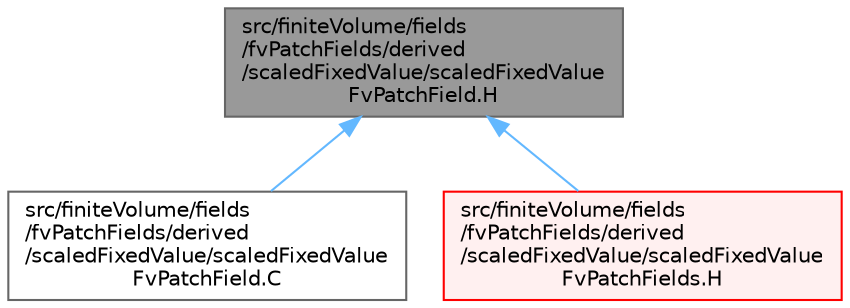 digraph "src/finiteVolume/fields/fvPatchFields/derived/scaledFixedValue/scaledFixedValueFvPatchField.H"
{
 // LATEX_PDF_SIZE
  bgcolor="transparent";
  edge [fontname=Helvetica,fontsize=10,labelfontname=Helvetica,labelfontsize=10];
  node [fontname=Helvetica,fontsize=10,shape=box,height=0.2,width=0.4];
  Node1 [id="Node000001",label="src/finiteVolume/fields\l/fvPatchFields/derived\l/scaledFixedValue/scaledFixedValue\lFvPatchField.H",height=0.2,width=0.4,color="gray40", fillcolor="grey60", style="filled", fontcolor="black",tooltip=" "];
  Node1 -> Node2 [id="edge1_Node000001_Node000002",dir="back",color="steelblue1",style="solid",tooltip=" "];
  Node2 [id="Node000002",label="src/finiteVolume/fields\l/fvPatchFields/derived\l/scaledFixedValue/scaledFixedValue\lFvPatchField.C",height=0.2,width=0.4,color="grey40", fillcolor="white", style="filled",URL="$scaledFixedValueFvPatchField_8C.html",tooltip=" "];
  Node1 -> Node3 [id="edge2_Node000001_Node000003",dir="back",color="steelblue1",style="solid",tooltip=" "];
  Node3 [id="Node000003",label="src/finiteVolume/fields\l/fvPatchFields/derived\l/scaledFixedValue/scaledFixedValue\lFvPatchFields.H",height=0.2,width=0.4,color="red", fillcolor="#FFF0F0", style="filled",URL="$scaledFixedValueFvPatchFields_8H.html",tooltip=" "];
}

